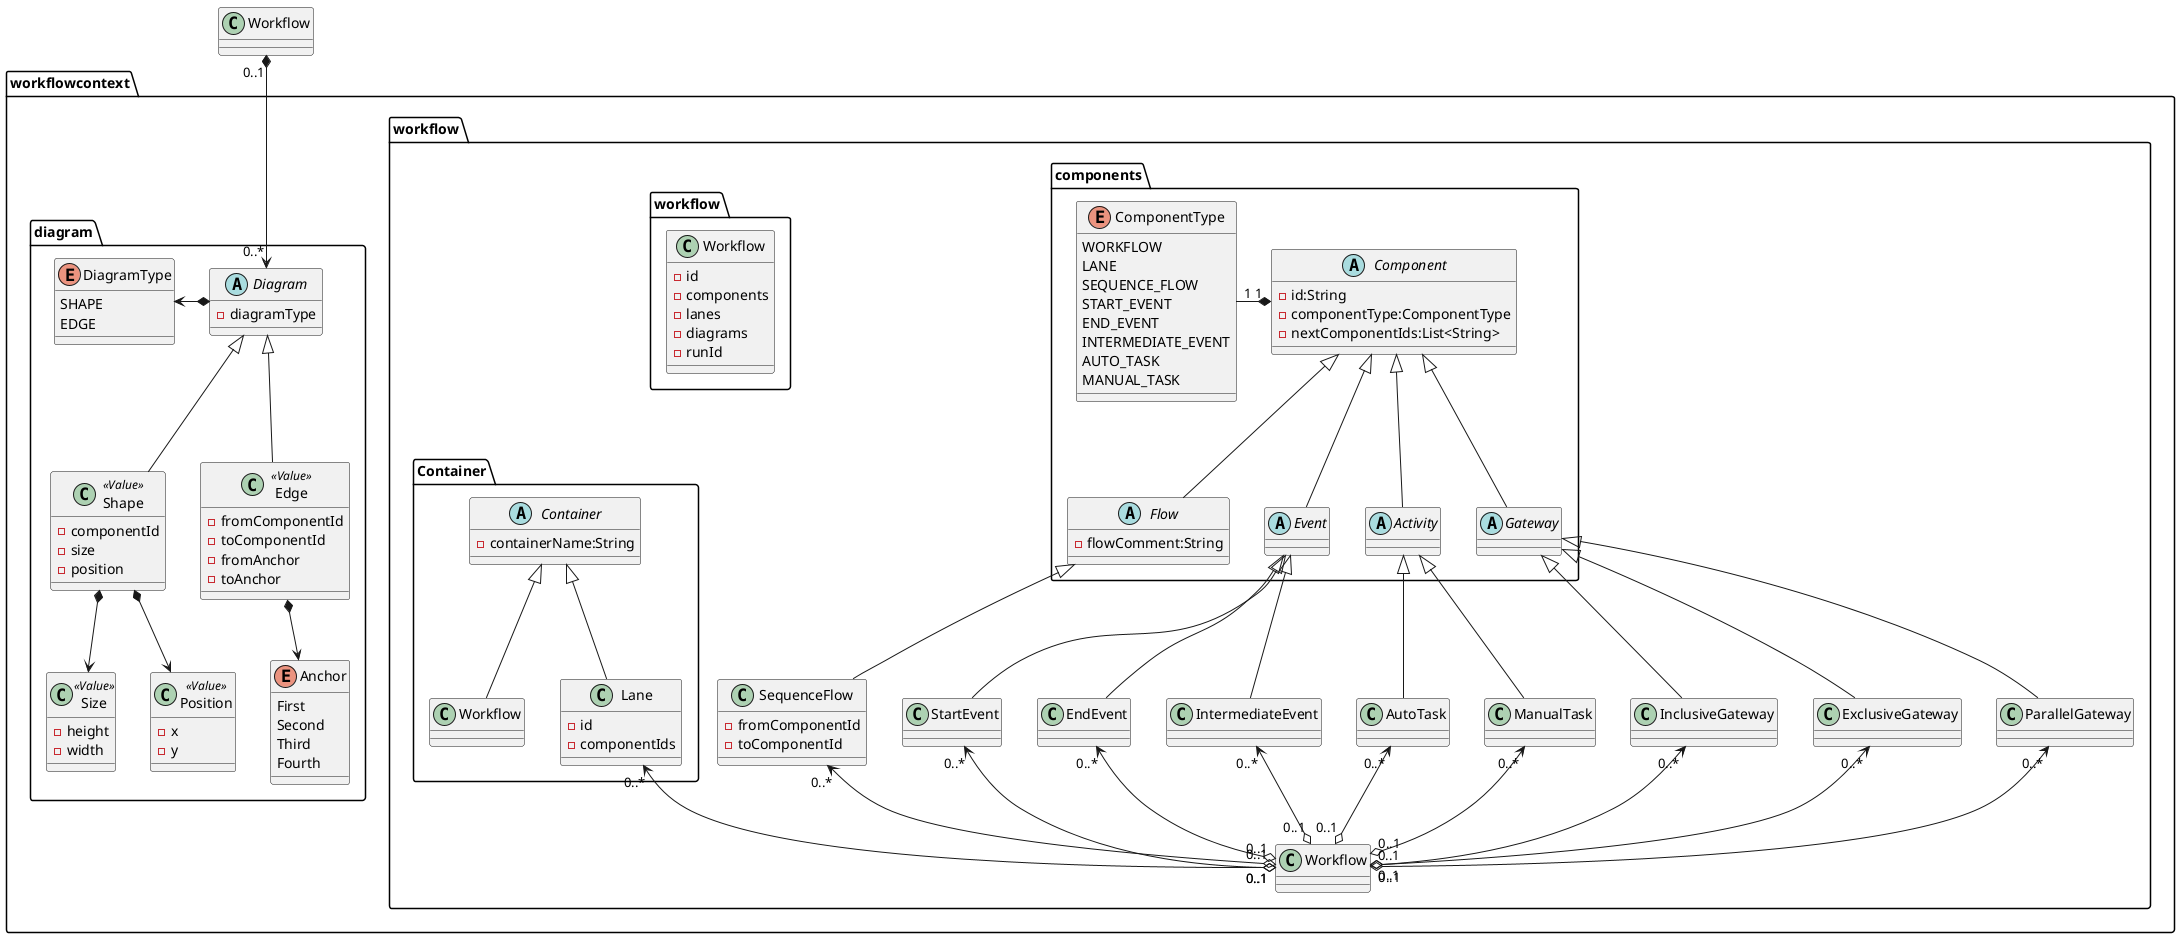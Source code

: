 @startuml
package workflowcontext.workflow{


package components{
 abstract class Component {
 - id:String
 - componentType:ComponentType
 - nextComponentIds:List<String>
}
abstract class Flow {
    - flowComment:String
}
abstract class Event {
}
abstract class Activity {
}
abstract class Gateway {
}
enum ComponentType{
  WORKFLOW
  LANE
  SEQUENCE_FLOW
  START_EVENT
  END_EVENT
  INTERMEDIATE_EVENT
  AUTO_TASK
  MANUAL_TASK

}
  Component <|-- Flow
  Component <|-- Event
  Component <|-- Activity
  Component <|-- Gateway
  ComponentType "1"-*"1" Component
}


package Container{
abstract class Container {
    - containerName:String
}


  Container <|-- Workflow
class Lane{
    - id
    - componentIds
}
  Container <|-- Lane
}
package workflow{
class Workflow {
    - id
    - components
    - lanes
    - diagrams
    - runId
}
}


class StartEvent{

}
class EndEvent{

}
class IntermediateEvent{

}
  Event <|-- StartEvent
  Event <|-- IntermediateEvent
  Event <|-- EndEvent

class AutoTask{

}
class ManualTask{

}

 Activity <|-- AutoTask
 Activity <|-- ManualTask

class InclusiveGateway{

}
class ExclusiveGateway{

}
class ParallelGateway{

}
 Gateway <|-- InclusiveGateway
 Gateway <|-- ExclusiveGateway
 Gateway <|-- ParallelGateway

class SequenceFlow{
    - fromComponentId
    - toComponentId
}
 Flow <|-- SequenceFlow

  Lane                  "0..*" <--o "0..1" Workflow
  SequenceFlow          "0..*" <--o "0..1" Workflow
  StartEvent            "0..*" <--o "0..1" Workflow
  EndEvent              "0..*" <--o "0..1" Workflow
  IntermediateEvent     "0..*" <--o "0..1" Workflow
  AutoTask              "0..*" <--o "0..1" Workflow
  ManualTask            "0..*" <--o "0..1" Workflow
  InclusiveGateway      "0..*" <--o "0..1" Workflow
  ExclusiveGateway      "0..*" <--o "0..1" Workflow
  ParallelGateway       "0..*" <--o "0..1" Workflow

}


package workflowcontext.diagram{

abstract class Diagram{
    - diagramType
}
enum DiagramType{
    SHAPE
    EDGE
}

class Shape <<Value>>{
    - componentId
    - size
    - position
}
class Edge<<Value>>{
    - fromComponentId
    - toComponentId
    - fromAnchor
    - toAnchor
}

class Size<<Value>>{
    - height
    - width
}
class Position<<Value>>{
    - x
    - y
}

enum Anchor{
    First
    Second
    Third
    Fourth
}
 DiagramType <-* Diagram

 Diagram <|-- Shape
 Diagram <|-- Edge

 Shape *--> Size
 Shape *--> Position

 Edge *--> Anchor
}

 Workflow "0..1"*-->"0..*" Diagram
@enduml